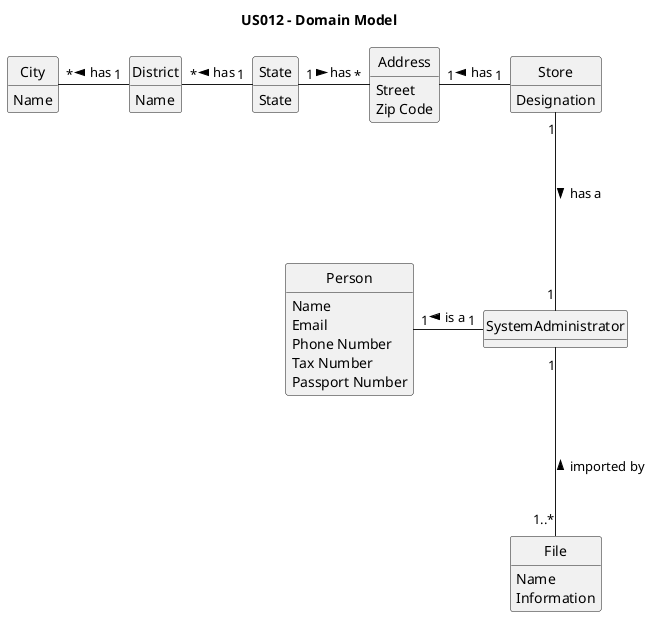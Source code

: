 @startuml
skinparam groupInheritance 2
skinparam monochrome true
skinparam packageStyle rectangle
skinparam shadowing false
'skinparam linetype ortho
'left to right direction
skinparam classAttributeIconSize 0
hide circle
hide methods

title US012 - Domain Model

class SystemAdministrator{
}

class Person{
Name
Email
Phone Number
Tax Number
Passport Number
}

class Store {
Designation

}

class Address {
Street
Zip Code
}

class District{
Name
}

class City{
Name
}

class State{
State
}

class File{
Name
Information
}


Address "1" -right-- "1" Store: has <
State "1" -left-- "*" District: has >
District "1" -left-- "*" City: has >
Address "*" -left-- "1" State: has <

Person "1" -right-- "1" SystemAdministrator : is a <
Store "1" --- "1" SystemAdministrator : has a >
File "1..*" -up-- "1" SystemAdministrator : imported by >

@enduml